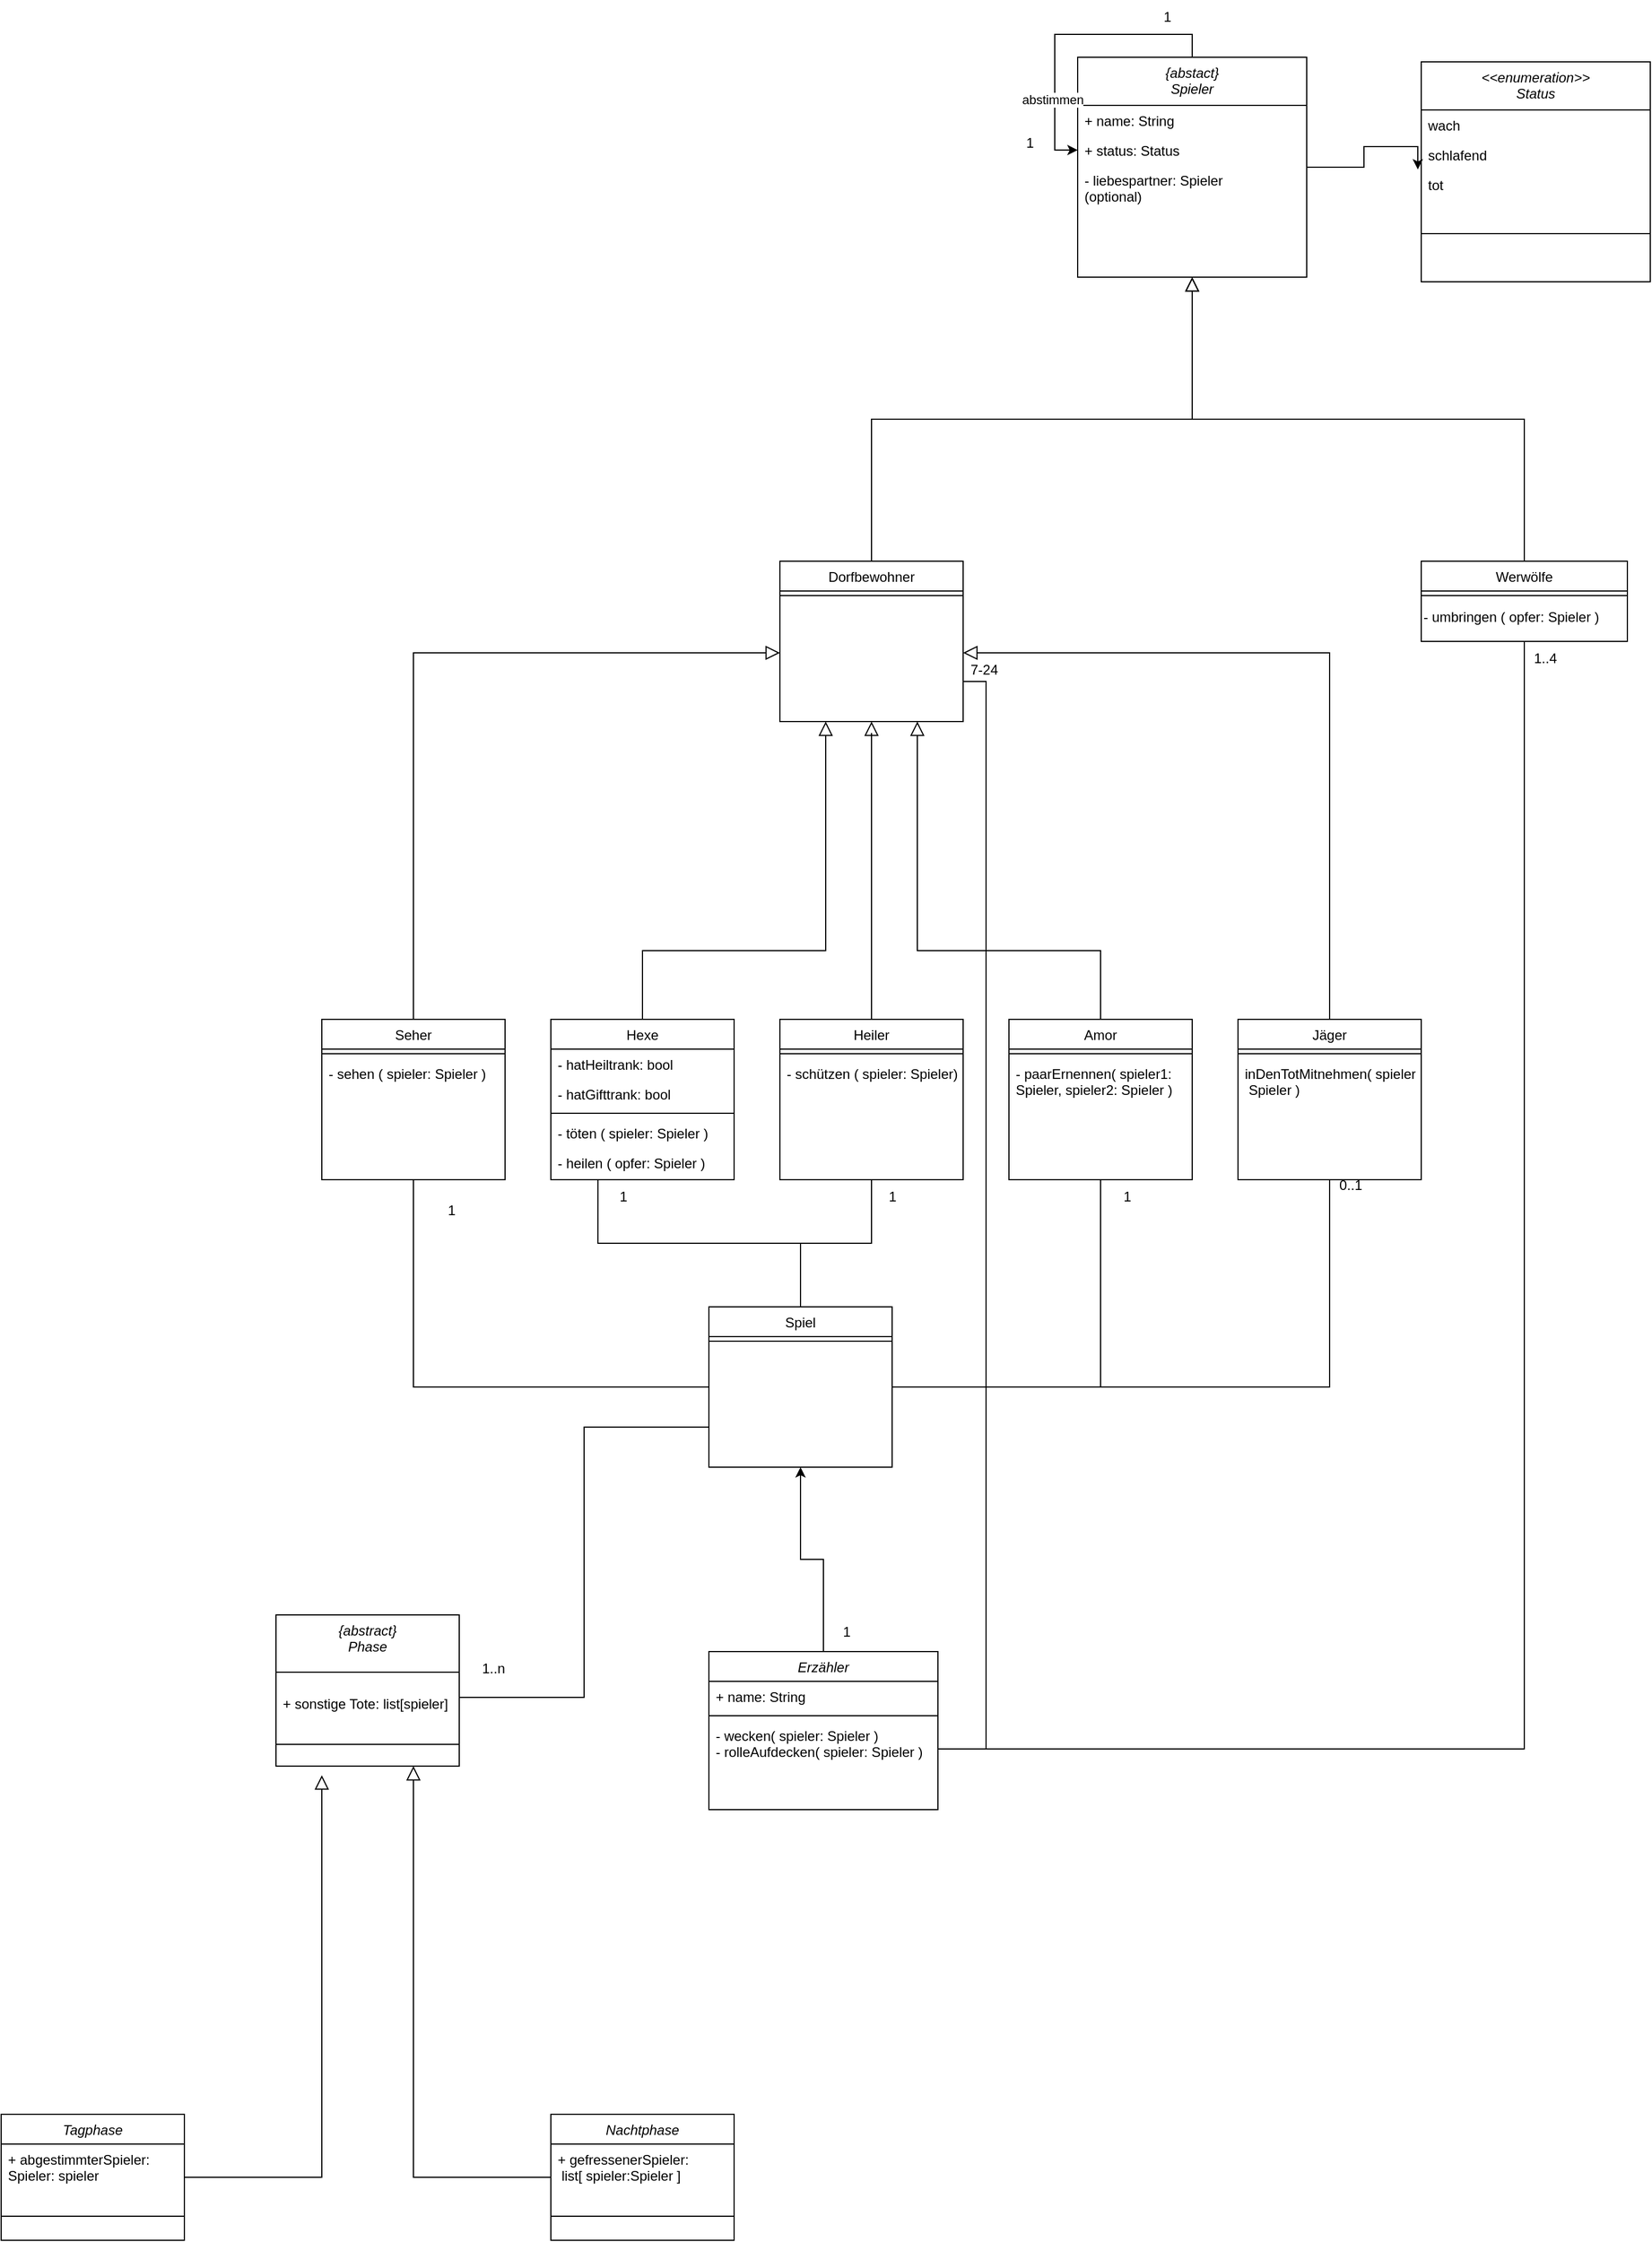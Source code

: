 <mxfile version="24.8.4">
  <diagram id="C5RBs43oDa-KdzZeNtuy" name="Page-1">
    <mxGraphModel dx="3374" dy="751" grid="1" gridSize="10" guides="1" tooltips="1" connect="1" arrows="1" fold="1" page="1" pageScale="1" pageWidth="827" pageHeight="1169" math="0" shadow="0">
      <root>
        <mxCell id="WIyWlLk6GJQsqaUBKTNV-0" />
        <mxCell id="WIyWlLk6GJQsqaUBKTNV-1" parent="WIyWlLk6GJQsqaUBKTNV-0" />
        <mxCell id="zkfFHV4jXpPFQw0GAbJ--0" value="{abstact}&#xa;Spieler&#xa;" style="swimlane;fontStyle=2;align=center;verticalAlign=top;childLayout=stackLayout;horizontal=1;startSize=42;horizontalStack=0;resizeParent=1;resizeLast=0;collapsible=1;marginBottom=0;rounded=0;shadow=0;strokeWidth=1;" parent="WIyWlLk6GJQsqaUBKTNV-1" vertex="1">
          <mxGeometry x="72" y="78" width="200" height="192" as="geometry">
            <mxRectangle x="380" y="78" width="160" height="26" as="alternateBounds" />
          </mxGeometry>
        </mxCell>
        <mxCell id="zkfFHV4jXpPFQw0GAbJ--1" value="+ name: String" style="text;align=left;verticalAlign=top;spacingLeft=4;spacingRight=4;overflow=hidden;rotatable=0;points=[[0,0.5],[1,0.5]];portConstraint=eastwest;" parent="zkfFHV4jXpPFQw0GAbJ--0" vertex="1">
          <mxGeometry y="42" width="200" height="26" as="geometry" />
        </mxCell>
        <mxCell id="zkfFHV4jXpPFQw0GAbJ--2" value="+ status: Status" style="text;align=left;verticalAlign=top;spacingLeft=4;spacingRight=4;overflow=hidden;rotatable=0;points=[[0,0.5],[1,0.5]];portConstraint=eastwest;rounded=0;shadow=0;html=0;" parent="zkfFHV4jXpPFQw0GAbJ--0" vertex="1">
          <mxGeometry y="68" width="200" height="26" as="geometry" />
        </mxCell>
        <mxCell id="zkfFHV4jXpPFQw0GAbJ--3" value="- liebespartner: Spieler &#xa;(optional) &#xa;" style="text;align=left;verticalAlign=top;spacingLeft=4;spacingRight=4;overflow=hidden;rotatable=0;points=[[0,0.5],[1,0.5]];portConstraint=eastwest;rounded=0;shadow=0;html=0;" parent="zkfFHV4jXpPFQw0GAbJ--0" vertex="1">
          <mxGeometry y="94" width="200" height="52" as="geometry" />
        </mxCell>
        <mxCell id="uvHYeeTtxYFNvGbtJNs1-6" style="edgeStyle=orthogonalEdgeStyle;rounded=0;orthogonalLoop=1;jettySize=auto;html=1;" parent="zkfFHV4jXpPFQw0GAbJ--0" source="zkfFHV4jXpPFQw0GAbJ--0" target="zkfFHV4jXpPFQw0GAbJ--2" edge="1">
          <mxGeometry relative="1" as="geometry" />
        </mxCell>
        <mxCell id="uvHYeeTtxYFNvGbtJNs1-8" value="abstimmen" style="edgeLabel;html=1;align=center;verticalAlign=middle;resizable=0;points=[];" parent="uvHYeeTtxYFNvGbtJNs1-6" vertex="1" connectable="0">
          <mxGeometry x="0.505" y="-2" relative="1" as="geometry">
            <mxPoint as="offset" />
          </mxGeometry>
        </mxCell>
        <mxCell id="zkfFHV4jXpPFQw0GAbJ--6" value="Dorfbewohner" style="swimlane;fontStyle=0;align=center;verticalAlign=top;childLayout=stackLayout;horizontal=1;startSize=26;horizontalStack=0;resizeParent=1;resizeLast=0;collapsible=1;marginBottom=0;rounded=0;shadow=0;strokeWidth=1;" parent="WIyWlLk6GJQsqaUBKTNV-1" vertex="1">
          <mxGeometry x="-188" y="518" width="160" height="140" as="geometry">
            <mxRectangle x="130" y="380" width="160" height="26" as="alternateBounds" />
          </mxGeometry>
        </mxCell>
        <mxCell id="zkfFHV4jXpPFQw0GAbJ--9" value="" style="line;html=1;strokeWidth=1;align=left;verticalAlign=middle;spacingTop=-1;spacingLeft=3;spacingRight=3;rotatable=0;labelPosition=right;points=[];portConstraint=eastwest;" parent="zkfFHV4jXpPFQw0GAbJ--6" vertex="1">
          <mxGeometry y="26" width="160" height="8" as="geometry" />
        </mxCell>
        <mxCell id="zkfFHV4jXpPFQw0GAbJ--12" value="" style="endArrow=block;endSize=10;endFill=0;shadow=0;strokeWidth=1;rounded=0;curved=0;edgeStyle=elbowEdgeStyle;elbow=vertical;" parent="WIyWlLk6GJQsqaUBKTNV-1" source="zkfFHV4jXpPFQw0GAbJ--6" target="zkfFHV4jXpPFQw0GAbJ--0" edge="1">
          <mxGeometry width="160" relative="1" as="geometry">
            <mxPoint x="-108" y="203" as="sourcePoint" />
            <mxPoint x="-108" y="203" as="targetPoint" />
          </mxGeometry>
        </mxCell>
        <mxCell id="zkfFHV4jXpPFQw0GAbJ--13" value="Werwölfe" style="swimlane;fontStyle=0;align=center;verticalAlign=top;childLayout=stackLayout;horizontal=1;startSize=26;horizontalStack=0;resizeParent=1;resizeLast=0;collapsible=1;marginBottom=0;rounded=0;shadow=0;strokeWidth=1;" parent="WIyWlLk6GJQsqaUBKTNV-1" vertex="1">
          <mxGeometry x="372" y="518" width="180" height="70" as="geometry">
            <mxRectangle x="340" y="380" width="170" height="26" as="alternateBounds" />
          </mxGeometry>
        </mxCell>
        <mxCell id="zkfFHV4jXpPFQw0GAbJ--15" value="" style="line;html=1;strokeWidth=1;align=left;verticalAlign=middle;spacingTop=-1;spacingLeft=3;spacingRight=3;rotatable=0;labelPosition=right;points=[];portConstraint=eastwest;" parent="zkfFHV4jXpPFQw0GAbJ--13" vertex="1">
          <mxGeometry y="26" width="180" height="8" as="geometry" />
        </mxCell>
        <mxCell id="B0FtPL2LULj-bTdwVaD4-62" value="- umbringen ( opfer: Spieler )" style="text;html=1;align=left;verticalAlign=middle;resizable=0;points=[];autosize=1;strokeColor=none;fillColor=none;" parent="zkfFHV4jXpPFQw0GAbJ--13" vertex="1">
          <mxGeometry y="34" width="180" height="30" as="geometry" />
        </mxCell>
        <mxCell id="zkfFHV4jXpPFQw0GAbJ--16" value="" style="endArrow=block;endSize=10;endFill=0;shadow=0;strokeWidth=1;rounded=0;curved=0;edgeStyle=elbowEdgeStyle;elbow=vertical;" parent="WIyWlLk6GJQsqaUBKTNV-1" source="zkfFHV4jXpPFQw0GAbJ--13" target="zkfFHV4jXpPFQw0GAbJ--0" edge="1">
          <mxGeometry width="160" relative="1" as="geometry">
            <mxPoint x="-98" y="373" as="sourcePoint" />
            <mxPoint x="2" y="271" as="targetPoint" />
          </mxGeometry>
        </mxCell>
        <mxCell id="B0FtPL2LULj-bTdwVaD4-9" style="edgeStyle=orthogonalEdgeStyle;rounded=0;orthogonalLoop=1;jettySize=auto;html=1;endArrow=block;endSize=10;endFill=0;shadow=0;strokeWidth=1;startArrow=none;exitX=0.5;exitY=0;exitDx=0;exitDy=0;" parent="WIyWlLk6GJQsqaUBKTNV-1" source="B0FtPL2LULj-bTdwVaD4-0" edge="1">
          <mxGeometry relative="1" as="geometry">
            <mxPoint x="-188" y="598" as="targetPoint" />
            <Array as="points">
              <mxPoint x="-508" y="598" />
            </Array>
          </mxGeometry>
        </mxCell>
        <mxCell id="B0FtPL2LULj-bTdwVaD4-0" value="Seher" style="swimlane;fontStyle=0;align=center;verticalAlign=top;childLayout=stackLayout;horizontal=1;startSize=26;horizontalStack=0;resizeParent=1;resizeLast=0;collapsible=1;marginBottom=0;rounded=0;shadow=0;strokeWidth=1;" parent="WIyWlLk6GJQsqaUBKTNV-1" vertex="1">
          <mxGeometry x="-588" y="918" width="160" height="140" as="geometry">
            <mxRectangle x="-50" y="750" width="160" height="26" as="alternateBounds" />
          </mxGeometry>
        </mxCell>
        <mxCell id="B0FtPL2LULj-bTdwVaD4-3" value="" style="line;html=1;strokeWidth=1;align=left;verticalAlign=middle;spacingTop=-1;spacingLeft=3;spacingRight=3;rotatable=0;labelPosition=right;points=[];portConstraint=eastwest;" parent="B0FtPL2LULj-bTdwVaD4-0" vertex="1">
          <mxGeometry y="26" width="160" height="8" as="geometry" />
        </mxCell>
        <mxCell id="B0FtPL2LULj-bTdwVaD4-4" value="- sehen ( spieler: Spieler )" style="text;align=left;verticalAlign=top;spacingLeft=4;spacingRight=4;overflow=hidden;rotatable=0;points=[[0,0.5],[1,0.5]];portConstraint=eastwest;fontStyle=0" parent="B0FtPL2LULj-bTdwVaD4-0" vertex="1">
          <mxGeometry y="34" width="160" height="26" as="geometry" />
        </mxCell>
        <mxCell id="B0FtPL2LULj-bTdwVaD4-37" style="edgeStyle=orthogonalEdgeStyle;rounded=0;orthogonalLoop=1;jettySize=auto;html=1;endArrow=block;endSize=10;endFill=0;shadow=0;strokeWidth=1;exitX=0.5;exitY=0;exitDx=0;exitDy=0;" parent="WIyWlLk6GJQsqaUBKTNV-1" source="B0FtPL2LULj-bTdwVaD4-11" edge="1">
          <mxGeometry relative="1" as="geometry">
            <mxPoint x="-108" y="658" as="targetPoint" />
            <Array as="points">
              <mxPoint x="-108" y="668" />
              <mxPoint x="-108" y="668" />
            </Array>
          </mxGeometry>
        </mxCell>
        <mxCell id="B0FtPL2LULj-bTdwVaD4-11" value="Heiler" style="swimlane;fontStyle=0;align=center;verticalAlign=top;childLayout=stackLayout;horizontal=1;startSize=26;horizontalStack=0;resizeParent=1;resizeLast=0;collapsible=1;marginBottom=0;rounded=0;shadow=0;strokeWidth=1;" parent="WIyWlLk6GJQsqaUBKTNV-1" vertex="1">
          <mxGeometry x="-188" y="918" width="160" height="140" as="geometry">
            <mxRectangle x="130" y="380" width="160" height="26" as="alternateBounds" />
          </mxGeometry>
        </mxCell>
        <mxCell id="B0FtPL2LULj-bTdwVaD4-14" value="" style="line;html=1;strokeWidth=1;align=left;verticalAlign=middle;spacingTop=-1;spacingLeft=3;spacingRight=3;rotatable=0;labelPosition=right;points=[];portConstraint=eastwest;" parent="B0FtPL2LULj-bTdwVaD4-11" vertex="1">
          <mxGeometry y="26" width="160" height="8" as="geometry" />
        </mxCell>
        <mxCell id="B0FtPL2LULj-bTdwVaD4-15" value="- schützen ( spieler: Spieler)" style="text;align=left;verticalAlign=top;spacingLeft=4;spacingRight=4;overflow=hidden;rotatable=0;points=[[0,0.5],[1,0.5]];portConstraint=eastwest;fontStyle=0" parent="B0FtPL2LULj-bTdwVaD4-11" vertex="1">
          <mxGeometry y="34" width="160" height="26" as="geometry" />
        </mxCell>
        <mxCell id="B0FtPL2LULj-bTdwVaD4-38" style="edgeStyle=orthogonalEdgeStyle;rounded=0;orthogonalLoop=1;jettySize=auto;html=1;endArrow=block;endSize=10;endFill=0;shadow=0;strokeWidth=1;entryX=0.75;entryY=1;entryDx=0;entryDy=0;" parent="WIyWlLk6GJQsqaUBKTNV-1" source="B0FtPL2LULj-bTdwVaD4-17" target="zkfFHV4jXpPFQw0GAbJ--6" edge="1">
          <mxGeometry relative="1" as="geometry">
            <mxPoint x="-68" y="668" as="targetPoint" />
            <Array as="points">
              <mxPoint x="92" y="858" />
              <mxPoint x="-68" y="858" />
            </Array>
          </mxGeometry>
        </mxCell>
        <mxCell id="B0FtPL2LULj-bTdwVaD4-17" value="Amor" style="swimlane;fontStyle=0;align=center;verticalAlign=top;childLayout=stackLayout;horizontal=1;startSize=26;horizontalStack=0;resizeParent=1;resizeLast=0;collapsible=1;marginBottom=0;rounded=0;shadow=0;strokeWidth=1;" parent="WIyWlLk6GJQsqaUBKTNV-1" vertex="1">
          <mxGeometry x="12" y="918" width="160" height="140" as="geometry">
            <mxRectangle x="130" y="380" width="160" height="26" as="alternateBounds" />
          </mxGeometry>
        </mxCell>
        <mxCell id="B0FtPL2LULj-bTdwVaD4-20" value="" style="line;html=1;strokeWidth=1;align=left;verticalAlign=middle;spacingTop=-1;spacingLeft=3;spacingRight=3;rotatable=0;labelPosition=right;points=[];portConstraint=eastwest;" parent="B0FtPL2LULj-bTdwVaD4-17" vertex="1">
          <mxGeometry y="26" width="160" height="8" as="geometry" />
        </mxCell>
        <mxCell id="B0FtPL2LULj-bTdwVaD4-21" value="- paarErnennen( spieler1:&#xa;Spieler, spieler2: Spieler ) " style="text;align=left;verticalAlign=top;spacingLeft=4;spacingRight=4;overflow=hidden;rotatable=0;points=[[0,0.5],[1,0.5]];portConstraint=eastwest;fontStyle=0" parent="B0FtPL2LULj-bTdwVaD4-17" vertex="1">
          <mxGeometry y="34" width="160" height="44" as="geometry" />
        </mxCell>
        <mxCell id="B0FtPL2LULj-bTdwVaD4-40" style="edgeStyle=orthogonalEdgeStyle;rounded=0;orthogonalLoop=1;jettySize=auto;html=1;endArrow=block;endSize=10;endFill=0;shadow=0;strokeWidth=1;exitX=0.5;exitY=0;exitDx=0;exitDy=0;" parent="WIyWlLk6GJQsqaUBKTNV-1" source="B0FtPL2LULj-bTdwVaD4-23" edge="1">
          <mxGeometry relative="1" as="geometry">
            <mxPoint x="-28" y="598" as="targetPoint" />
            <Array as="points">
              <mxPoint x="292" y="598" />
              <mxPoint x="-28" y="598" />
            </Array>
          </mxGeometry>
        </mxCell>
        <mxCell id="B0FtPL2LULj-bTdwVaD4-23" value="Jäger" style="swimlane;fontStyle=0;align=center;verticalAlign=top;childLayout=stackLayout;horizontal=1;startSize=26;horizontalStack=0;resizeParent=1;resizeLast=0;collapsible=1;marginBottom=0;rounded=0;shadow=0;strokeWidth=1;" parent="WIyWlLk6GJQsqaUBKTNV-1" vertex="1">
          <mxGeometry x="212" y="918" width="160" height="140" as="geometry">
            <mxRectangle x="130" y="380" width="160" height="26" as="alternateBounds" />
          </mxGeometry>
        </mxCell>
        <mxCell id="B0FtPL2LULj-bTdwVaD4-26" value="" style="line;html=1;strokeWidth=1;align=left;verticalAlign=middle;spacingTop=-1;spacingLeft=3;spacingRight=3;rotatable=0;labelPosition=right;points=[];portConstraint=eastwest;" parent="B0FtPL2LULj-bTdwVaD4-23" vertex="1">
          <mxGeometry y="26" width="160" height="8" as="geometry" />
        </mxCell>
        <mxCell id="B0FtPL2LULj-bTdwVaD4-27" value="inDenTotMitnehmen( spieler:&#xa; Spieler )" style="text;align=left;verticalAlign=top;spacingLeft=4;spacingRight=4;overflow=hidden;rotatable=0;points=[[0,0.5],[1,0.5]];portConstraint=eastwest;fontStyle=0" parent="B0FtPL2LULj-bTdwVaD4-23" vertex="1">
          <mxGeometry y="34" width="160" height="46" as="geometry" />
        </mxCell>
        <mxCell id="B0FtPL2LULj-bTdwVaD4-35" style="edgeStyle=orthogonalEdgeStyle;rounded=0;orthogonalLoop=1;jettySize=auto;html=1;endArrow=block;endSize=10;endFill=0;shadow=0;strokeWidth=1;exitX=0.5;exitY=0;exitDx=0;exitDy=0;" parent="WIyWlLk6GJQsqaUBKTNV-1" source="B0FtPL2LULj-bTdwVaD4-29" edge="1">
          <mxGeometry relative="1" as="geometry">
            <mxPoint x="-148" y="658" as="targetPoint" />
            <Array as="points">
              <mxPoint x="-308" y="858" />
              <mxPoint x="-148" y="858" />
            </Array>
          </mxGeometry>
        </mxCell>
        <mxCell id="b8xIuHJ56hD7v0Ijtipt-15" style="edgeStyle=orthogonalEdgeStyle;rounded=0;orthogonalLoop=1;jettySize=auto;html=1;entryX=0.5;entryY=1;entryDx=0;entryDy=0;" parent="WIyWlLk6GJQsqaUBKTNV-1" source="B0FtPL2LULj-bTdwVaD4-41" target="b8xIuHJ56hD7v0Ijtipt-0" edge="1">
          <mxGeometry relative="1" as="geometry" />
        </mxCell>
        <mxCell id="B0FtPL2LULj-bTdwVaD4-41" value="Erzähler" style="swimlane;fontStyle=2;align=center;verticalAlign=top;childLayout=stackLayout;horizontal=1;startSize=26;horizontalStack=0;resizeParent=1;resizeLast=0;collapsible=1;marginBottom=0;rounded=0;shadow=0;strokeWidth=1;" parent="WIyWlLk6GJQsqaUBKTNV-1" vertex="1">
          <mxGeometry x="-250" y="1470" width="200" height="138" as="geometry">
            <mxRectangle x="230" y="140" width="160" height="26" as="alternateBounds" />
          </mxGeometry>
        </mxCell>
        <mxCell id="B0FtPL2LULj-bTdwVaD4-42" value="+ name: String" style="text;align=left;verticalAlign=top;spacingLeft=4;spacingRight=4;overflow=hidden;rotatable=0;points=[[0,0.5],[1,0.5]];portConstraint=eastwest;" parent="B0FtPL2LULj-bTdwVaD4-41" vertex="1">
          <mxGeometry y="26" width="200" height="26" as="geometry" />
        </mxCell>
        <mxCell id="B0FtPL2LULj-bTdwVaD4-45" value="" style="line;html=1;strokeWidth=1;align=left;verticalAlign=middle;spacingTop=-1;spacingLeft=3;spacingRight=3;rotatable=0;labelPosition=right;points=[];portConstraint=eastwest;" parent="B0FtPL2LULj-bTdwVaD4-41" vertex="1">
          <mxGeometry y="52" width="200" height="8" as="geometry" />
        </mxCell>
        <mxCell id="B0FtPL2LULj-bTdwVaD4-46" value="- wecken( spieler: Spieler )&#xa;- rolleAufdecken( spieler: Spieler ) " style="text;align=left;verticalAlign=top;spacingLeft=4;spacingRight=4;overflow=hidden;rotatable=0;points=[[0,0.5],[1,0.5]];portConstraint=eastwest;" parent="B0FtPL2LULj-bTdwVaD4-41" vertex="1">
          <mxGeometry y="60" width="200" height="50" as="geometry" />
        </mxCell>
        <mxCell id="B0FtPL2LULj-bTdwVaD4-75" style="edgeStyle=orthogonalEdgeStyle;rounded=0;orthogonalLoop=1;jettySize=auto;html=1;endArrow=block;endSize=10;endFill=0;shadow=0;strokeWidth=1;" parent="WIyWlLk6GJQsqaUBKTNV-1" source="B0FtPL2LULj-bTdwVaD4-47" edge="1">
          <mxGeometry relative="1" as="geometry">
            <mxPoint x="-588" y="1578" as="targetPoint" />
            <Array as="points">
              <mxPoint x="-588" y="1929" />
              <mxPoint x="-588" y="1578" />
            </Array>
          </mxGeometry>
        </mxCell>
        <mxCell id="B0FtPL2LULj-bTdwVaD4-47" value="Tagphase" style="swimlane;fontStyle=2;align=center;verticalAlign=top;childLayout=stackLayout;horizontal=1;startSize=26;horizontalStack=0;resizeParent=1;resizeLast=0;collapsible=1;marginBottom=0;rounded=0;shadow=0;strokeWidth=1;" parent="WIyWlLk6GJQsqaUBKTNV-1" vertex="1">
          <mxGeometry x="-868" y="1874" width="160" height="110" as="geometry">
            <mxRectangle x="230" y="140" width="160" height="26" as="alternateBounds" />
          </mxGeometry>
        </mxCell>
        <mxCell id="B0FtPL2LULj-bTdwVaD4-48" value="+ abgestimmterSpieler: &#xa;Spieler: spieler&#xa;" style="text;align=left;verticalAlign=top;spacingLeft=4;spacingRight=4;overflow=hidden;rotatable=0;points=[[0,0.5],[1,0.5]];portConstraint=eastwest;" parent="B0FtPL2LULj-bTdwVaD4-47" vertex="1">
          <mxGeometry y="26" width="160" height="44" as="geometry" />
        </mxCell>
        <mxCell id="B0FtPL2LULj-bTdwVaD4-51" value="" style="line;html=1;strokeWidth=1;align=left;verticalAlign=middle;spacingTop=-1;spacingLeft=3;spacingRight=3;rotatable=0;labelPosition=right;points=[];portConstraint=eastwest;" parent="B0FtPL2LULj-bTdwVaD4-47" vertex="1">
          <mxGeometry y="70" width="160" height="38" as="geometry" />
        </mxCell>
        <mxCell id="B0FtPL2LULj-bTdwVaD4-76" style="edgeStyle=orthogonalEdgeStyle;rounded=0;orthogonalLoop=1;jettySize=auto;html=1;endArrow=block;endSize=10;endFill=0;shadow=0;strokeWidth=1;entryX=0.75;entryY=1;entryDx=0;entryDy=0;" parent="WIyWlLk6GJQsqaUBKTNV-1" source="B0FtPL2LULj-bTdwVaD4-64" target="B0FtPL2LULj-bTdwVaD4-72" edge="1">
          <mxGeometry relative="1" as="geometry">
            <mxPoint x="-488" y="1568" as="targetPoint" />
            <Array as="points">
              <mxPoint x="-508" y="1929" />
            </Array>
          </mxGeometry>
        </mxCell>
        <mxCell id="B0FtPL2LULj-bTdwVaD4-64" value="Nachtphase" style="swimlane;fontStyle=2;align=center;verticalAlign=top;childLayout=stackLayout;horizontal=1;startSize=26;horizontalStack=0;resizeParent=1;resizeLast=0;collapsible=1;marginBottom=0;rounded=0;shadow=0;strokeWidth=1;" parent="WIyWlLk6GJQsqaUBKTNV-1" vertex="1">
          <mxGeometry x="-388" y="1874" width="160" height="110" as="geometry">
            <mxRectangle x="230" y="140" width="160" height="26" as="alternateBounds" />
          </mxGeometry>
        </mxCell>
        <mxCell id="B0FtPL2LULj-bTdwVaD4-65" value="+ gefressenerSpieler:&#xa; list[ spieler:Spieler ]&#xa;" style="text;align=left;verticalAlign=top;spacingLeft=4;spacingRight=4;overflow=hidden;rotatable=0;points=[[0,0.5],[1,0.5]];portConstraint=eastwest;" parent="B0FtPL2LULj-bTdwVaD4-64" vertex="1">
          <mxGeometry y="26" width="160" height="44" as="geometry" />
        </mxCell>
        <mxCell id="B0FtPL2LULj-bTdwVaD4-66" value="" style="line;html=1;strokeWidth=1;align=left;verticalAlign=middle;spacingTop=-1;spacingLeft=3;spacingRight=3;rotatable=0;labelPosition=right;points=[];portConstraint=eastwest;" parent="B0FtPL2LULj-bTdwVaD4-64" vertex="1">
          <mxGeometry y="70" width="160" height="38" as="geometry" />
        </mxCell>
        <mxCell id="B0FtPL2LULj-bTdwVaD4-29" value="Hexe" style="swimlane;fontStyle=0;align=center;verticalAlign=top;childLayout=stackLayout;horizontal=1;startSize=26;horizontalStack=0;resizeParent=1;resizeLast=0;collapsible=1;marginBottom=0;rounded=0;shadow=0;strokeWidth=1;" parent="WIyWlLk6GJQsqaUBKTNV-1" vertex="1">
          <mxGeometry x="-388" y="918" width="160" height="140" as="geometry">
            <mxRectangle x="130" y="380" width="160" height="26" as="alternateBounds" />
          </mxGeometry>
        </mxCell>
        <mxCell id="B0FtPL2LULj-bTdwVaD4-30" value="- hatHeiltrank: bool" style="text;align=left;verticalAlign=top;spacingLeft=4;spacingRight=4;overflow=hidden;rotatable=0;points=[[0,0.5],[1,0.5]];portConstraint=eastwest;" parent="B0FtPL2LULj-bTdwVaD4-29" vertex="1">
          <mxGeometry y="26" width="160" height="26" as="geometry" />
        </mxCell>
        <mxCell id="B0FtPL2LULj-bTdwVaD4-31" value="- hatGifttrank: bool" style="text;align=left;verticalAlign=top;spacingLeft=4;spacingRight=4;overflow=hidden;rotatable=0;points=[[0,0.5],[1,0.5]];portConstraint=eastwest;rounded=0;shadow=0;html=0;" parent="B0FtPL2LULj-bTdwVaD4-29" vertex="1">
          <mxGeometry y="52" width="160" height="26" as="geometry" />
        </mxCell>
        <mxCell id="B0FtPL2LULj-bTdwVaD4-32" value="" style="line;html=1;strokeWidth=1;align=left;verticalAlign=middle;spacingTop=-1;spacingLeft=3;spacingRight=3;rotatable=0;labelPosition=right;points=[];portConstraint=eastwest;" parent="B0FtPL2LULj-bTdwVaD4-29" vertex="1">
          <mxGeometry y="78" width="160" height="8" as="geometry" />
        </mxCell>
        <mxCell id="B0FtPL2LULj-bTdwVaD4-33" value="- töten ( spieler: Spieler ) " style="text;align=left;verticalAlign=top;spacingLeft=4;spacingRight=4;overflow=hidden;rotatable=0;points=[[0,0.5],[1,0.5]];portConstraint=eastwest;fontStyle=0" parent="B0FtPL2LULj-bTdwVaD4-29" vertex="1">
          <mxGeometry y="86" width="160" height="26" as="geometry" />
        </mxCell>
        <mxCell id="B0FtPL2LULj-bTdwVaD4-34" value="- heilen ( opfer: Spieler ) " style="text;align=left;verticalAlign=top;spacingLeft=4;spacingRight=4;overflow=hidden;rotatable=0;points=[[0,0.5],[1,0.5]];portConstraint=eastwest;" parent="B0FtPL2LULj-bTdwVaD4-29" vertex="1">
          <mxGeometry y="112" width="160" height="28" as="geometry" />
        </mxCell>
        <mxCell id="B0FtPL2LULj-bTdwVaD4-72" value="{abstract}&#xa;Phase " style="swimlane;fontStyle=2;align=center;verticalAlign=top;childLayout=stackLayout;horizontal=1;startSize=50;horizontalStack=0;resizeParent=1;resizeLast=0;collapsible=1;marginBottom=0;rounded=0;shadow=0;strokeWidth=1;" parent="WIyWlLk6GJQsqaUBKTNV-1" vertex="1">
          <mxGeometry x="-628" y="1438" width="160" height="132" as="geometry">
            <mxRectangle x="230" y="140" width="160" height="26" as="alternateBounds" />
          </mxGeometry>
        </mxCell>
        <mxCell id="B0FtPL2LULj-bTdwVaD4-73" value="&#xa;+ sonstige Tote: list[spieler] " style="text;align=left;verticalAlign=top;spacingLeft=4;spacingRight=4;overflow=hidden;rotatable=0;points=[[0,0.5],[1,0.5]];portConstraint=eastwest;" parent="B0FtPL2LULj-bTdwVaD4-72" vertex="1">
          <mxGeometry y="50" width="160" height="44" as="geometry" />
        </mxCell>
        <mxCell id="B0FtPL2LULj-bTdwVaD4-74" value="" style="line;html=1;strokeWidth=1;align=left;verticalAlign=middle;spacingTop=-1;spacingLeft=3;spacingRight=3;rotatable=0;labelPosition=right;points=[];portConstraint=eastwest;" parent="B0FtPL2LULj-bTdwVaD4-72" vertex="1">
          <mxGeometry y="94" width="160" height="38" as="geometry" />
        </mxCell>
        <mxCell id="uvHYeeTtxYFNvGbtJNs1-0" value="&lt;&lt;enumeration&gt;&gt;&#xa;Status&#xa;" style="swimlane;fontStyle=2;align=center;verticalAlign=top;childLayout=stackLayout;horizontal=1;startSize=42;horizontalStack=0;resizeParent=1;resizeLast=0;collapsible=1;marginBottom=0;rounded=0;shadow=0;strokeWidth=1;" parent="WIyWlLk6GJQsqaUBKTNV-1" vertex="1">
          <mxGeometry x="372" y="82" width="200" height="192" as="geometry">
            <mxRectangle x="380" y="78" width="160" height="26" as="alternateBounds" />
          </mxGeometry>
        </mxCell>
        <mxCell id="uvHYeeTtxYFNvGbtJNs1-1" value="wach" style="text;align=left;verticalAlign=top;spacingLeft=4;spacingRight=4;overflow=hidden;rotatable=0;points=[[0,0.5],[1,0.5]];portConstraint=eastwest;" parent="uvHYeeTtxYFNvGbtJNs1-0" vertex="1">
          <mxGeometry y="42" width="200" height="26" as="geometry" />
        </mxCell>
        <mxCell id="uvHYeeTtxYFNvGbtJNs1-2" value="schlafend" style="text;align=left;verticalAlign=top;spacingLeft=4;spacingRight=4;overflow=hidden;rotatable=0;points=[[0,0.5],[1,0.5]];portConstraint=eastwest;rounded=0;shadow=0;html=0;" parent="uvHYeeTtxYFNvGbtJNs1-0" vertex="1">
          <mxGeometry y="68" width="200" height="26" as="geometry" />
        </mxCell>
        <mxCell id="uvHYeeTtxYFNvGbtJNs1-3" value="tot&#xa;" style="text;align=left;verticalAlign=top;spacingLeft=4;spacingRight=4;overflow=hidden;rotatable=0;points=[[0,0.5],[1,0.5]];portConstraint=eastwest;rounded=0;shadow=0;html=0;" parent="uvHYeeTtxYFNvGbtJNs1-0" vertex="1">
          <mxGeometry y="94" width="200" height="52" as="geometry" />
        </mxCell>
        <mxCell id="uvHYeeTtxYFNvGbtJNs1-4" value="" style="line;html=1;strokeWidth=1;align=left;verticalAlign=middle;spacingTop=-1;spacingLeft=3;spacingRight=3;rotatable=0;labelPosition=right;points=[];portConstraint=eastwest;" parent="uvHYeeTtxYFNvGbtJNs1-0" vertex="1">
          <mxGeometry y="146" width="200" height="8" as="geometry" />
        </mxCell>
        <mxCell id="uvHYeeTtxYFNvGbtJNs1-9" value="1" style="text;html=1;align=center;verticalAlign=middle;resizable=0;points=[];autosize=1;strokeColor=none;fillColor=none;" parent="WIyWlLk6GJQsqaUBKTNV-1" vertex="1">
          <mxGeometry x="135" y="28" width="30" height="30" as="geometry" />
        </mxCell>
        <mxCell id="uvHYeeTtxYFNvGbtJNs1-10" value="1" style="text;html=1;align=center;verticalAlign=middle;resizable=0;points=[];autosize=1;strokeColor=none;fillColor=none;" parent="WIyWlLk6GJQsqaUBKTNV-1" vertex="1">
          <mxGeometry x="15" y="138" width="30" height="30" as="geometry" />
        </mxCell>
        <mxCell id="b8xIuHJ56hD7v0Ijtipt-3" style="edgeStyle=orthogonalEdgeStyle;rounded=0;orthogonalLoop=1;jettySize=auto;html=1;entryX=0.5;entryY=1;entryDx=0;entryDy=0;strokeColor=default;align=center;verticalAlign=middle;fontFamily=Helvetica;fontSize=11;fontColor=default;labelBackgroundColor=default;endArrow=none;" parent="WIyWlLk6GJQsqaUBKTNV-1" source="b8xIuHJ56hD7v0Ijtipt-0" target="B0FtPL2LULj-bTdwVaD4-0" edge="1">
          <mxGeometry relative="1" as="geometry" />
        </mxCell>
        <mxCell id="b8xIuHJ56hD7v0Ijtipt-7" style="edgeStyle=orthogonalEdgeStyle;rounded=0;orthogonalLoop=1;jettySize=auto;html=1;entryX=0.5;entryY=1;entryDx=0;entryDy=0;strokeColor=default;align=center;verticalAlign=middle;fontFamily=Helvetica;fontSize=11;fontColor=default;labelBackgroundColor=default;endArrow=none;" parent="WIyWlLk6GJQsqaUBKTNV-1" source="b8xIuHJ56hD7v0Ijtipt-0" target="B0FtPL2LULj-bTdwVaD4-11" edge="1">
          <mxGeometry relative="1" as="geometry" />
        </mxCell>
        <mxCell id="b8xIuHJ56hD7v0Ijtipt-8" style="edgeStyle=orthogonalEdgeStyle;rounded=0;orthogonalLoop=1;jettySize=auto;html=1;entryX=0.5;entryY=1;entryDx=0;entryDy=0;strokeColor=default;align=center;verticalAlign=middle;fontFamily=Helvetica;fontSize=11;fontColor=default;labelBackgroundColor=default;endArrow=none;" parent="WIyWlLk6GJQsqaUBKTNV-1" source="b8xIuHJ56hD7v0Ijtipt-0" target="B0FtPL2LULj-bTdwVaD4-17" edge="1">
          <mxGeometry relative="1" as="geometry" />
        </mxCell>
        <mxCell id="b8xIuHJ56hD7v0Ijtipt-9" style="edgeStyle=orthogonalEdgeStyle;rounded=0;orthogonalLoop=1;jettySize=auto;html=1;entryX=0.5;entryY=1;entryDx=0;entryDy=0;strokeColor=default;align=center;verticalAlign=middle;fontFamily=Helvetica;fontSize=11;fontColor=default;labelBackgroundColor=default;endArrow=none;" parent="WIyWlLk6GJQsqaUBKTNV-1" source="b8xIuHJ56hD7v0Ijtipt-0" target="B0FtPL2LULj-bTdwVaD4-23" edge="1">
          <mxGeometry relative="1" as="geometry" />
        </mxCell>
        <mxCell id="b8xIuHJ56hD7v0Ijtipt-0" value="Spiel" style="swimlane;fontStyle=0;align=center;verticalAlign=top;childLayout=stackLayout;horizontal=1;startSize=26;horizontalStack=0;resizeParent=1;resizeLast=0;collapsible=1;marginBottom=0;rounded=0;shadow=0;strokeWidth=1;" parent="WIyWlLk6GJQsqaUBKTNV-1" vertex="1">
          <mxGeometry x="-250" y="1169" width="160" height="140" as="geometry">
            <mxRectangle x="-50" y="750" width="160" height="26" as="alternateBounds" />
          </mxGeometry>
        </mxCell>
        <mxCell id="b8xIuHJ56hD7v0Ijtipt-1" value="" style="line;html=1;strokeWidth=1;align=left;verticalAlign=middle;spacingTop=-1;spacingLeft=3;spacingRight=3;rotatable=0;labelPosition=right;points=[];portConstraint=eastwest;" parent="b8xIuHJ56hD7v0Ijtipt-0" vertex="1">
          <mxGeometry y="26" width="160" height="8" as="geometry" />
        </mxCell>
        <mxCell id="b8xIuHJ56hD7v0Ijtipt-6" style="edgeStyle=orthogonalEdgeStyle;rounded=0;orthogonalLoop=1;jettySize=auto;html=1;entryX=0.257;entryY=0.996;entryDx=0;entryDy=0;entryPerimeter=0;strokeColor=default;align=center;verticalAlign=middle;fontFamily=Helvetica;fontSize=11;fontColor=default;labelBackgroundColor=default;endArrow=none;" parent="WIyWlLk6GJQsqaUBKTNV-1" source="b8xIuHJ56hD7v0Ijtipt-0" target="B0FtPL2LULj-bTdwVaD4-34" edge="1">
          <mxGeometry relative="1" as="geometry" />
        </mxCell>
        <mxCell id="b8xIuHJ56hD7v0Ijtipt-10" value="0..1" style="text;html=1;align=center;verticalAlign=middle;resizable=0;points=[];autosize=1;strokeColor=none;fillColor=none;" parent="WIyWlLk6GJQsqaUBKTNV-1" vertex="1">
          <mxGeometry x="290" y="1048" width="40" height="30" as="geometry" />
        </mxCell>
        <mxCell id="b8xIuHJ56hD7v0Ijtipt-11" value="1" style="text;html=1;align=center;verticalAlign=middle;resizable=0;points=[];autosize=1;strokeColor=none;fillColor=none;" parent="WIyWlLk6GJQsqaUBKTNV-1" vertex="1">
          <mxGeometry x="100" y="1058" width="30" height="30" as="geometry" />
        </mxCell>
        <mxCell id="b8xIuHJ56hD7v0Ijtipt-12" value="1" style="text;html=1;align=center;verticalAlign=middle;resizable=0;points=[];autosize=1;strokeColor=none;fillColor=none;" parent="WIyWlLk6GJQsqaUBKTNV-1" vertex="1">
          <mxGeometry x="-105" y="1058" width="30" height="30" as="geometry" />
        </mxCell>
        <mxCell id="b8xIuHJ56hD7v0Ijtipt-13" value="1" style="text;html=1;align=center;verticalAlign=middle;resizable=0;points=[];autosize=1;strokeColor=none;fillColor=none;" parent="WIyWlLk6GJQsqaUBKTNV-1" vertex="1">
          <mxGeometry x="-340" y="1058" width="30" height="30" as="geometry" />
        </mxCell>
        <mxCell id="b8xIuHJ56hD7v0Ijtipt-14" value="1" style="text;html=1;align=center;verticalAlign=middle;resizable=0;points=[];autosize=1;strokeColor=none;fillColor=none;" parent="WIyWlLk6GJQsqaUBKTNV-1" vertex="1">
          <mxGeometry x="-490" y="1070" width="30" height="30" as="geometry" />
        </mxCell>
        <mxCell id="b8xIuHJ56hD7v0Ijtipt-16" value="&lt;div&gt;1&lt;/div&gt;" style="text;html=1;align=center;verticalAlign=middle;resizable=0;points=[];autosize=1;strokeColor=none;fillColor=none;" parent="WIyWlLk6GJQsqaUBKTNV-1" vertex="1">
          <mxGeometry x="-145" y="1438" width="30" height="30" as="geometry" />
        </mxCell>
        <mxCell id="b8xIuHJ56hD7v0Ijtipt-17" style="edgeStyle=orthogonalEdgeStyle;rounded=0;orthogonalLoop=1;jettySize=auto;html=1;entryX=1;entryY=0.75;entryDx=0;entryDy=0;strokeColor=default;align=center;verticalAlign=middle;fontFamily=Helvetica;fontSize=11;fontColor=default;labelBackgroundColor=default;endArrow=none;" parent="WIyWlLk6GJQsqaUBKTNV-1" source="B0FtPL2LULj-bTdwVaD4-46" target="zkfFHV4jXpPFQw0GAbJ--6" edge="1">
          <mxGeometry relative="1" as="geometry" />
        </mxCell>
        <mxCell id="b8xIuHJ56hD7v0Ijtipt-18" value="7-24" style="text;html=1;align=center;verticalAlign=middle;resizable=0;points=[];autosize=1;strokeColor=none;fillColor=none;" parent="WIyWlLk6GJQsqaUBKTNV-1" vertex="1">
          <mxGeometry x="-35" y="598" width="50" height="30" as="geometry" />
        </mxCell>
        <mxCell id="b8xIuHJ56hD7v0Ijtipt-19" style="edgeStyle=orthogonalEdgeStyle;rounded=0;orthogonalLoop=1;jettySize=auto;html=1;entryX=0.5;entryY=1;entryDx=0;entryDy=0;strokeColor=default;align=center;verticalAlign=middle;fontFamily=Helvetica;fontSize=11;fontColor=default;labelBackgroundColor=default;endArrow=none;" parent="WIyWlLk6GJQsqaUBKTNV-1" source="B0FtPL2LULj-bTdwVaD4-46" target="zkfFHV4jXpPFQw0GAbJ--13" edge="1">
          <mxGeometry relative="1" as="geometry" />
        </mxCell>
        <mxCell id="b8xIuHJ56hD7v0Ijtipt-20" value="&lt;div&gt;1..4&lt;/div&gt;" style="text;html=1;align=center;verticalAlign=middle;resizable=0;points=[];autosize=1;strokeColor=none;fillColor=none;" parent="WIyWlLk6GJQsqaUBKTNV-1" vertex="1">
          <mxGeometry x="460" y="588" width="40" height="30" as="geometry" />
        </mxCell>
        <mxCell id="b8xIuHJ56hD7v0Ijtipt-21" style="edgeStyle=orthogonalEdgeStyle;rounded=0;orthogonalLoop=1;jettySize=auto;html=1;entryX=0;entryY=0.75;entryDx=0;entryDy=0;strokeColor=default;align=center;verticalAlign=middle;fontFamily=Helvetica;fontSize=11;fontColor=default;labelBackgroundColor=default;endArrow=none;" parent="WIyWlLk6GJQsqaUBKTNV-1" source="B0FtPL2LULj-bTdwVaD4-73" target="b8xIuHJ56hD7v0Ijtipt-0" edge="1">
          <mxGeometry relative="1" as="geometry" />
        </mxCell>
        <mxCell id="b8xIuHJ56hD7v0Ijtipt-23" value="1..n" style="text;html=1;align=center;verticalAlign=middle;whiteSpace=wrap;rounded=0;" parent="WIyWlLk6GJQsqaUBKTNV-1" vertex="1">
          <mxGeometry x="-468" y="1470" width="60" height="30" as="geometry" />
        </mxCell>
        <mxCell id="IrLy8lcJ3vTOQ0VagM9b-2" style="edgeStyle=orthogonalEdgeStyle;rounded=0;orthogonalLoop=1;jettySize=auto;html=1;entryX=-0.015;entryY=-0.001;entryDx=0;entryDy=0;entryPerimeter=0;" edge="1" parent="WIyWlLk6GJQsqaUBKTNV-1" source="zkfFHV4jXpPFQw0GAbJ--0" target="uvHYeeTtxYFNvGbtJNs1-3">
          <mxGeometry relative="1" as="geometry" />
        </mxCell>
      </root>
    </mxGraphModel>
  </diagram>
</mxfile>
